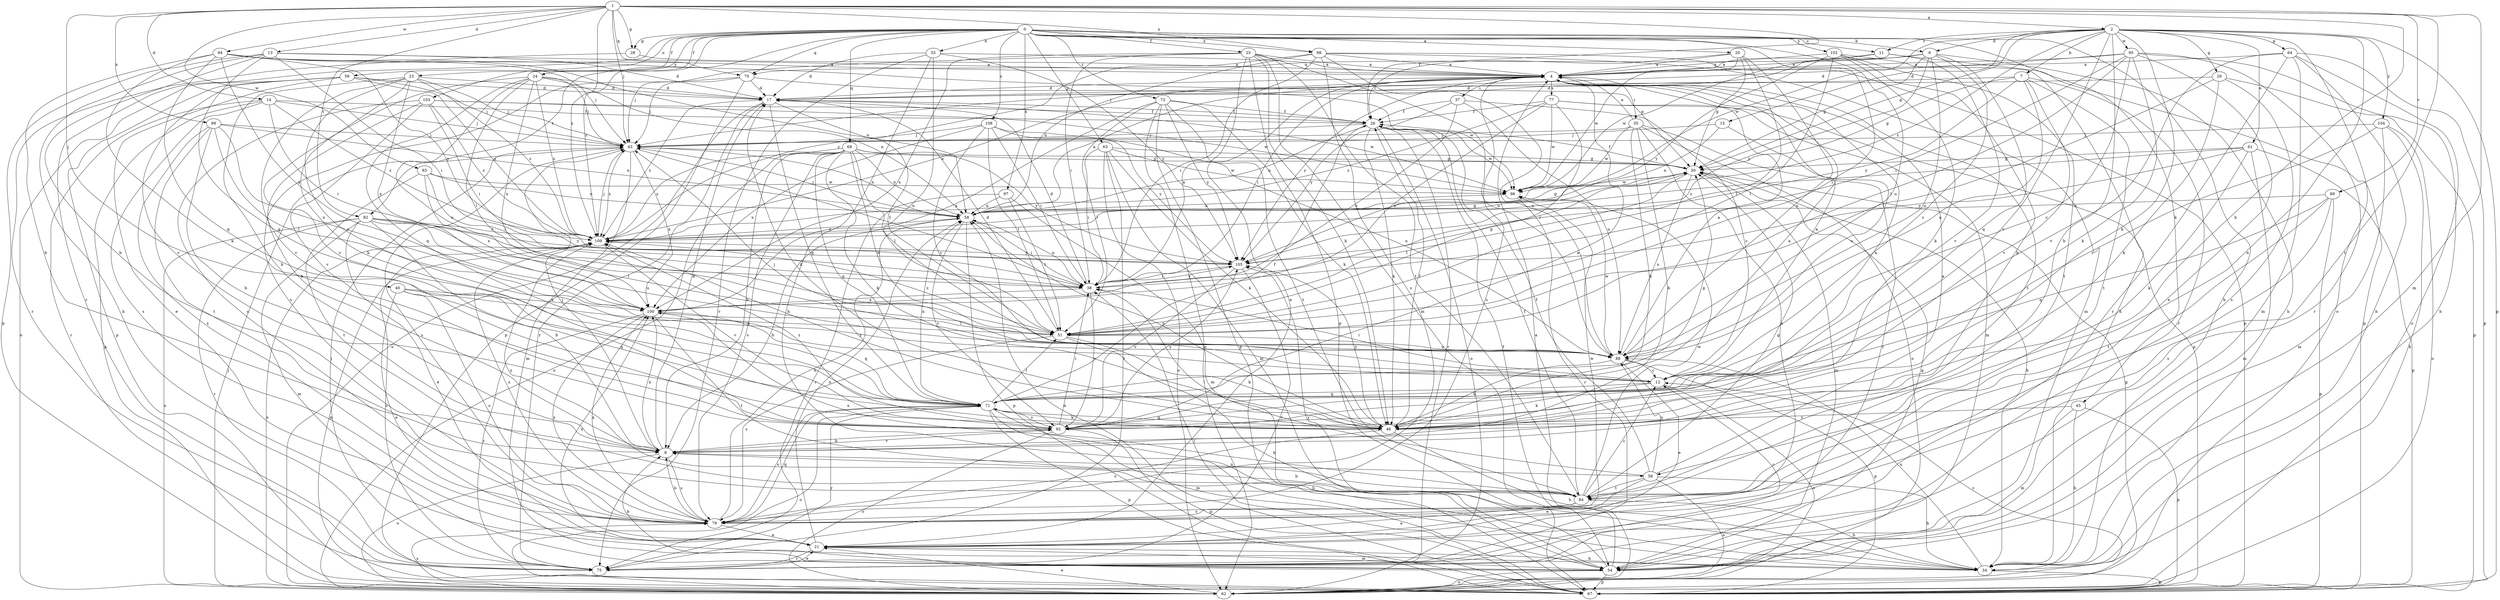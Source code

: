 strict digraph  {
0;
1;
2;
4;
6;
7;
8;
11;
12;
13;
14;
15;
17;
20;
21;
23;
24;
25;
26;
28;
29;
30;
33;
34;
35;
37;
38;
40;
43;
45;
46;
51;
54;
56;
58;
59;
61;
62;
63;
64;
67;
68;
70;
71;
72;
75;
77;
79;
82;
84;
88;
89;
92;
93;
94;
95;
96;
97;
98;
99;
100;
102;
103;
104;
105;
108;
109;
0 -> 6  [label=b];
0 -> 11  [label=c];
0 -> 20  [label=e];
0 -> 23  [label=f];
0 -> 24  [label=f];
0 -> 25  [label=f];
0 -> 28  [label=g];
0 -> 33  [label=h];
0 -> 34  [label=h];
0 -> 45  [label=k];
0 -> 51  [label=l];
0 -> 59  [label=o];
0 -> 63  [label=p];
0 -> 68  [label=q];
0 -> 70  [label=q];
0 -> 72  [label=r];
0 -> 75  [label=r];
0 -> 82  [label=t];
0 -> 88  [label=u];
0 -> 97  [label=x];
0 -> 98  [label=x];
0 -> 102  [label=y];
0 -> 103  [label=y];
0 -> 108  [label=z];
0 -> 109  [label=z];
1 -> 2  [label=a];
1 -> 13  [label=d];
1 -> 14  [label=d];
1 -> 26  [label=f];
1 -> 28  [label=g];
1 -> 40  [label=j];
1 -> 43  [label=j];
1 -> 46  [label=k];
1 -> 54  [label=m];
1 -> 70  [label=q];
1 -> 82  [label=t];
1 -> 84  [label=t];
1 -> 89  [label=v];
1 -> 93  [label=w];
1 -> 94  [label=w];
1 -> 98  [label=x];
1 -> 99  [label=x];
1 -> 109  [label=z];
2 -> 6  [label=b];
2 -> 7  [label=b];
2 -> 8  [label=b];
2 -> 11  [label=c];
2 -> 15  [label=d];
2 -> 29  [label=g];
2 -> 30  [label=g];
2 -> 46  [label=k];
2 -> 56  [label=n];
2 -> 61  [label=o];
2 -> 62  [label=o];
2 -> 64  [label=p];
2 -> 67  [label=p];
2 -> 92  [label=v];
2 -> 95  [label=w];
2 -> 96  [label=w];
2 -> 104  [label=y];
2 -> 109  [label=z];
4 -> 17  [label=d];
4 -> 35  [label=i];
4 -> 37  [label=i];
4 -> 38  [label=i];
4 -> 77  [label=s];
4 -> 79  [label=s];
4 -> 84  [label=t];
4 -> 105  [label=y];
6 -> 4  [label=a];
6 -> 12  [label=c];
6 -> 30  [label=g];
6 -> 34  [label=h];
6 -> 43  [label=j];
6 -> 70  [label=q];
6 -> 71  [label=q];
6 -> 88  [label=u];
6 -> 105  [label=y];
7 -> 17  [label=d];
7 -> 30  [label=g];
7 -> 75  [label=r];
7 -> 84  [label=t];
7 -> 88  [label=u];
7 -> 92  [label=v];
7 -> 105  [label=y];
8 -> 17  [label=d];
8 -> 43  [label=j];
8 -> 56  [label=n];
8 -> 62  [label=o];
8 -> 79  [label=s];
8 -> 92  [label=v];
8 -> 100  [label=x];
11 -> 4  [label=a];
11 -> 67  [label=p];
11 -> 92  [label=v];
11 -> 96  [label=w];
12 -> 4  [label=a];
12 -> 38  [label=i];
12 -> 43  [label=j];
12 -> 46  [label=k];
12 -> 62  [label=o];
12 -> 71  [label=q];
13 -> 4  [label=a];
13 -> 8  [label=b];
13 -> 17  [label=d];
13 -> 34  [label=h];
13 -> 38  [label=i];
13 -> 67  [label=p];
13 -> 71  [label=q];
14 -> 26  [label=f];
14 -> 38  [label=i];
14 -> 43  [label=j];
14 -> 67  [label=p];
14 -> 75  [label=r];
14 -> 79  [label=s];
14 -> 109  [label=z];
15 -> 43  [label=j];
15 -> 58  [label=n];
15 -> 88  [label=u];
17 -> 26  [label=f];
17 -> 51  [label=l];
17 -> 62  [label=o];
17 -> 71  [label=q];
17 -> 75  [label=r];
17 -> 96  [label=w];
17 -> 109  [label=z];
20 -> 4  [label=a];
20 -> 26  [label=f];
20 -> 30  [label=g];
20 -> 51  [label=l];
20 -> 88  [label=u];
20 -> 96  [label=w];
21 -> 12  [label=c];
21 -> 34  [label=h];
21 -> 54  [label=m];
21 -> 58  [label=n];
21 -> 75  [label=r];
21 -> 100  [label=x];
23 -> 8  [label=b];
23 -> 12  [label=c];
23 -> 17  [label=d];
23 -> 43  [label=j];
23 -> 46  [label=k];
23 -> 92  [label=v];
23 -> 100  [label=x];
23 -> 109  [label=z];
24 -> 17  [label=d];
24 -> 43  [label=j];
24 -> 51  [label=l];
24 -> 58  [label=n];
24 -> 71  [label=q];
24 -> 88  [label=u];
24 -> 92  [label=v];
24 -> 100  [label=x];
24 -> 109  [label=z];
25 -> 4  [label=a];
25 -> 21  [label=e];
25 -> 38  [label=i];
25 -> 43  [label=j];
25 -> 46  [label=k];
25 -> 54  [label=m];
25 -> 67  [label=p];
25 -> 84  [label=t];
25 -> 88  [label=u];
25 -> 100  [label=x];
26 -> 43  [label=j];
26 -> 46  [label=k];
26 -> 58  [label=n];
26 -> 62  [label=o];
26 -> 75  [label=r];
26 -> 96  [label=w];
28 -> 4  [label=a];
28 -> 75  [label=r];
29 -> 17  [label=d];
29 -> 46  [label=k];
29 -> 51  [label=l];
29 -> 67  [label=p];
29 -> 79  [label=s];
30 -> 26  [label=f];
30 -> 34  [label=h];
30 -> 51  [label=l];
30 -> 54  [label=m];
30 -> 88  [label=u];
30 -> 96  [label=w];
33 -> 4  [label=a];
33 -> 17  [label=d];
33 -> 34  [label=h];
33 -> 75  [label=r];
33 -> 88  [label=u];
33 -> 105  [label=y];
34 -> 67  [label=p];
34 -> 88  [label=u];
35 -> 4  [label=a];
35 -> 8  [label=b];
35 -> 43  [label=j];
35 -> 46  [label=k];
35 -> 62  [label=o];
35 -> 75  [label=r];
35 -> 79  [label=s];
35 -> 96  [label=w];
37 -> 12  [label=c];
37 -> 26  [label=f];
37 -> 88  [label=u];
37 -> 100  [label=x];
37 -> 105  [label=y];
38 -> 4  [label=a];
38 -> 17  [label=d];
38 -> 30  [label=g];
38 -> 58  [label=n];
38 -> 92  [label=v];
38 -> 100  [label=x];
38 -> 105  [label=y];
40 -> 21  [label=e];
40 -> 71  [label=q];
40 -> 79  [label=s];
40 -> 88  [label=u];
40 -> 100  [label=x];
43 -> 30  [label=g];
43 -> 38  [label=i];
43 -> 54  [label=m];
43 -> 58  [label=n];
43 -> 79  [label=s];
43 -> 100  [label=x];
43 -> 109  [label=z];
45 -> 34  [label=h];
45 -> 54  [label=m];
45 -> 67  [label=p];
45 -> 92  [label=v];
46 -> 4  [label=a];
46 -> 17  [label=d];
46 -> 26  [label=f];
46 -> 34  [label=h];
46 -> 58  [label=n];
46 -> 71  [label=q];
46 -> 79  [label=s];
46 -> 105  [label=y];
46 -> 109  [label=z];
51 -> 17  [label=d];
51 -> 34  [label=h];
51 -> 46  [label=k];
51 -> 79  [label=s];
51 -> 88  [label=u];
51 -> 109  [label=z];
54 -> 8  [label=b];
54 -> 26  [label=f];
54 -> 30  [label=g];
54 -> 62  [label=o];
54 -> 67  [label=p];
54 -> 105  [label=y];
56 -> 4  [label=a];
56 -> 21  [label=e];
56 -> 26  [label=f];
56 -> 34  [label=h];
56 -> 38  [label=i];
56 -> 62  [label=o];
56 -> 84  [label=t];
56 -> 88  [label=u];
58 -> 4  [label=a];
58 -> 8  [label=b];
58 -> 30  [label=g];
58 -> 38  [label=i];
58 -> 43  [label=j];
58 -> 67  [label=p];
58 -> 92  [label=v];
58 -> 109  [label=z];
59 -> 17  [label=d];
59 -> 21  [label=e];
59 -> 43  [label=j];
59 -> 62  [label=o];
59 -> 67  [label=p];
59 -> 92  [label=v];
59 -> 109  [label=z];
61 -> 30  [label=g];
61 -> 46  [label=k];
61 -> 54  [label=m];
61 -> 67  [label=p];
61 -> 105  [label=y];
61 -> 109  [label=z];
62 -> 4  [label=a];
62 -> 12  [label=c];
62 -> 21  [label=e];
62 -> 30  [label=g];
62 -> 43  [label=j];
62 -> 79  [label=s];
63 -> 30  [label=g];
63 -> 38  [label=i];
63 -> 46  [label=k];
63 -> 54  [label=m];
63 -> 62  [label=o];
63 -> 75  [label=r];
63 -> 96  [label=w];
64 -> 4  [label=a];
64 -> 34  [label=h];
64 -> 54  [label=m];
64 -> 62  [label=o];
64 -> 67  [label=p];
64 -> 75  [label=r];
64 -> 92  [label=v];
67 -> 38  [label=i];
67 -> 58  [label=n];
68 -> 8  [label=b];
68 -> 30  [label=g];
68 -> 46  [label=k];
68 -> 51  [label=l];
68 -> 58  [label=n];
68 -> 62  [label=o];
68 -> 71  [label=q];
68 -> 79  [label=s];
68 -> 88  [label=u];
68 -> 105  [label=y];
68 -> 109  [label=z];
70 -> 17  [label=d];
70 -> 43  [label=j];
70 -> 67  [label=p];
70 -> 79  [label=s];
70 -> 96  [label=w];
71 -> 4  [label=a];
71 -> 26  [label=f];
71 -> 30  [label=g];
71 -> 34  [label=h];
71 -> 46  [label=k];
71 -> 51  [label=l];
71 -> 54  [label=m];
71 -> 58  [label=n];
71 -> 62  [label=o];
71 -> 67  [label=p];
71 -> 75  [label=r];
71 -> 79  [label=s];
71 -> 92  [label=v];
72 -> 26  [label=f];
72 -> 46  [label=k];
72 -> 51  [label=l];
72 -> 62  [label=o];
72 -> 67  [label=p];
72 -> 84  [label=t];
72 -> 100  [label=x];
72 -> 105  [label=y];
75 -> 21  [label=e];
75 -> 43  [label=j];
75 -> 109  [label=z];
77 -> 26  [label=f];
77 -> 51  [label=l];
77 -> 54  [label=m];
77 -> 67  [label=p];
77 -> 96  [label=w];
77 -> 100  [label=x];
77 -> 109  [label=z];
79 -> 8  [label=b];
79 -> 21  [label=e];
79 -> 58  [label=n];
79 -> 71  [label=q];
79 -> 96  [label=w];
79 -> 100  [label=x];
79 -> 109  [label=z];
82 -> 8  [label=b];
82 -> 21  [label=e];
82 -> 51  [label=l];
82 -> 54  [label=m];
82 -> 62  [label=o];
82 -> 75  [label=r];
82 -> 88  [label=u];
82 -> 105  [label=y];
82 -> 109  [label=z];
84 -> 8  [label=b];
84 -> 12  [label=c];
84 -> 21  [label=e];
84 -> 26  [label=f];
84 -> 30  [label=g];
84 -> 34  [label=h];
84 -> 79  [label=s];
84 -> 96  [label=w];
84 -> 100  [label=x];
84 -> 109  [label=z];
88 -> 4  [label=a];
88 -> 12  [label=c];
88 -> 21  [label=e];
88 -> 46  [label=k];
88 -> 67  [label=p];
88 -> 96  [label=w];
89 -> 58  [label=n];
89 -> 67  [label=p];
89 -> 71  [label=q];
89 -> 79  [label=s];
89 -> 84  [label=t];
92 -> 4  [label=a];
92 -> 8  [label=b];
92 -> 38  [label=i];
92 -> 62  [label=o];
92 -> 67  [label=p];
92 -> 105  [label=y];
92 -> 109  [label=z];
93 -> 38  [label=i];
93 -> 58  [label=n];
93 -> 84  [label=t];
93 -> 96  [label=w];
93 -> 100  [label=x];
94 -> 4  [label=a];
94 -> 8  [label=b];
94 -> 30  [label=g];
94 -> 43  [label=j];
94 -> 46  [label=k];
94 -> 58  [label=n];
94 -> 71  [label=q];
94 -> 100  [label=x];
94 -> 105  [label=y];
95 -> 4  [label=a];
95 -> 12  [label=c];
95 -> 17  [label=d];
95 -> 21  [label=e];
95 -> 34  [label=h];
95 -> 38  [label=i];
95 -> 46  [label=k];
95 -> 51  [label=l];
95 -> 75  [label=r];
96 -> 58  [label=n];
96 -> 75  [label=r];
97 -> 51  [label=l];
97 -> 54  [label=m];
97 -> 58  [label=n];
97 -> 75  [label=r];
98 -> 4  [label=a];
98 -> 38  [label=i];
98 -> 54  [label=m];
98 -> 58  [label=n];
98 -> 67  [label=p];
98 -> 79  [label=s];
98 -> 88  [label=u];
98 -> 109  [label=z];
99 -> 8  [label=b];
99 -> 43  [label=j];
99 -> 51  [label=l];
99 -> 58  [label=n];
99 -> 79  [label=s];
99 -> 84  [label=t];
99 -> 100  [label=x];
100 -> 51  [label=l];
100 -> 71  [label=q];
100 -> 75  [label=r];
100 -> 79  [label=s];
100 -> 84  [label=t];
102 -> 4  [label=a];
102 -> 8  [label=b];
102 -> 34  [label=h];
102 -> 46  [label=k];
102 -> 51  [label=l];
102 -> 84  [label=t];
102 -> 105  [label=y];
103 -> 8  [label=b];
103 -> 26  [label=f];
103 -> 38  [label=i];
103 -> 79  [label=s];
103 -> 92  [label=v];
103 -> 96  [label=w];
103 -> 109  [label=z];
104 -> 12  [label=c];
104 -> 34  [label=h];
104 -> 43  [label=j];
104 -> 54  [label=m];
104 -> 62  [label=o];
105 -> 38  [label=i];
105 -> 75  [label=r];
105 -> 92  [label=v];
108 -> 12  [label=c];
108 -> 38  [label=i];
108 -> 43  [label=j];
108 -> 51  [label=l];
108 -> 88  [label=u];
108 -> 100  [label=x];
108 -> 105  [label=y];
109 -> 4  [label=a];
109 -> 30  [label=g];
109 -> 43  [label=j];
109 -> 62  [label=o];
109 -> 67  [label=p];
109 -> 92  [label=v];
109 -> 105  [label=y];
}
